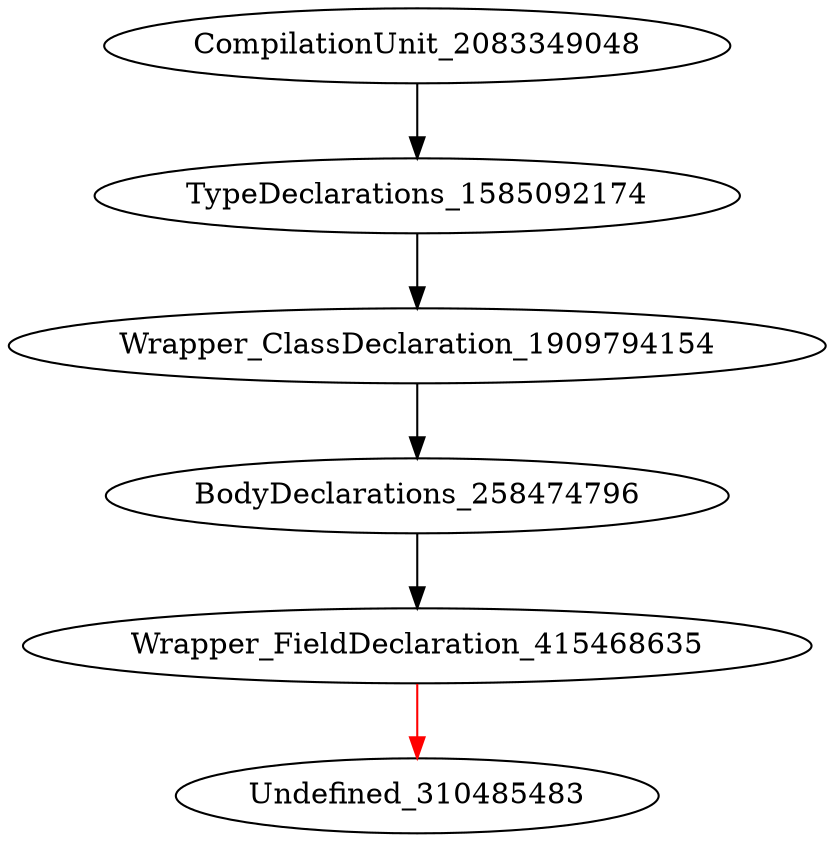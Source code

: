 digraph {
CompilationUnit_2083349048 -> TypeDeclarations_1585092174
TypeDeclarations_1585092174 -> Wrapper_ClassDeclaration_1909794154
Wrapper_ClassDeclaration_1909794154 -> BodyDeclarations_258474796
BodyDeclarations_258474796 -> Wrapper_FieldDeclaration_415468635
Wrapper_FieldDeclaration_415468635 -> Undefined_310485483 [color = red] 
}